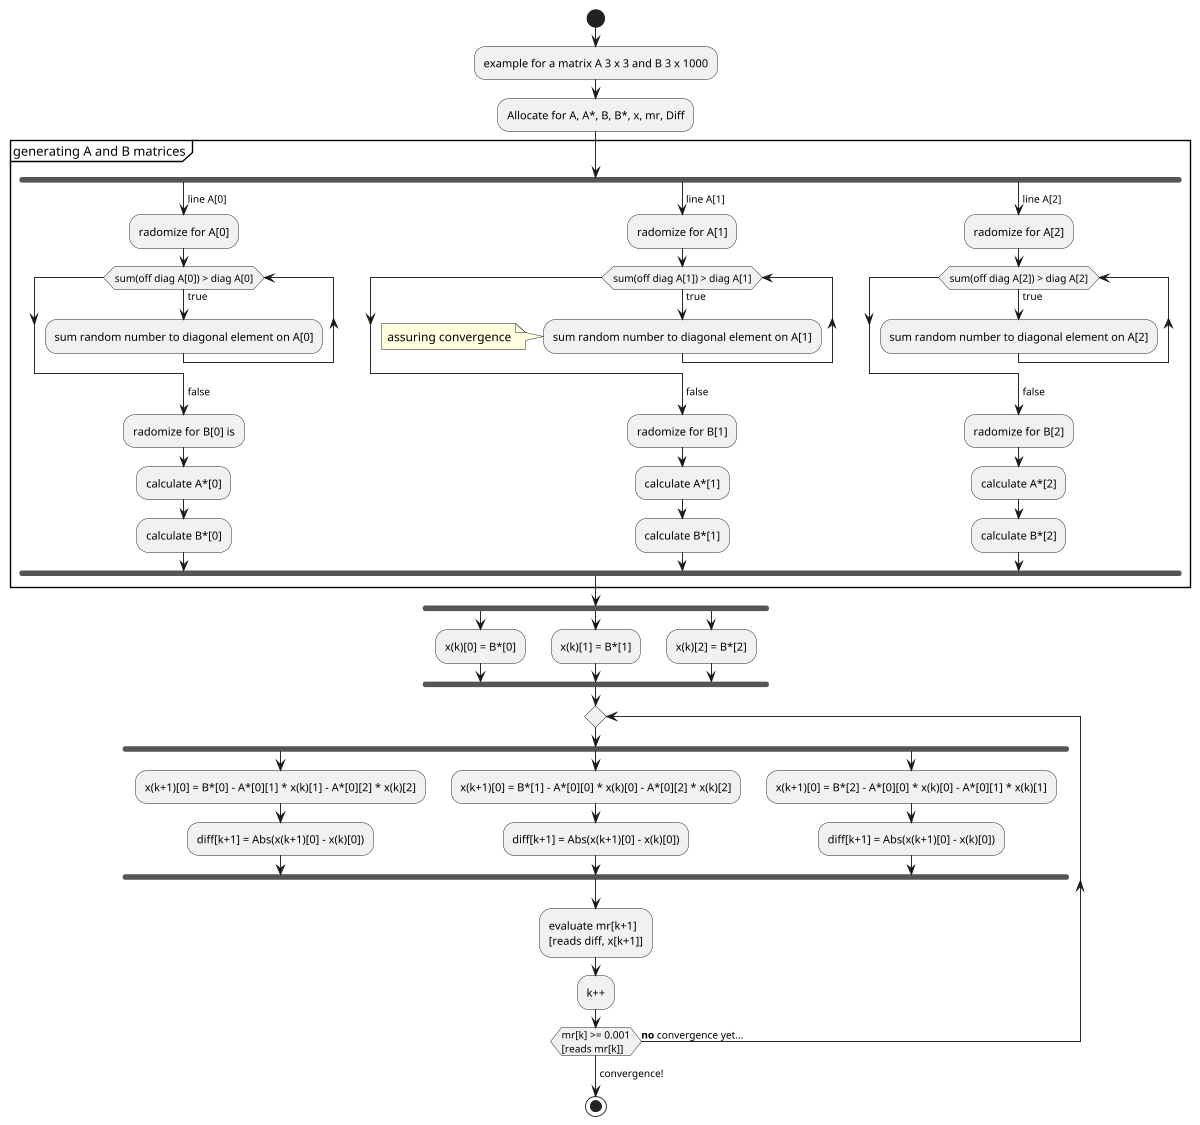 @startuml
scale 1200 width

start

:example for a matrix A 3 x 3 and B 3 x 1000;

:Allocate for A, A*, B, B*, x, mr, Diff;

partition "generating A and B matrices" {
    fork
        ->line A[0];
        :radomize for A[0];
        while (sum(off diag A[0]) > diag A[0]) is (true)
            :sum random number to diagonal element on A[0];
        end while
        ->false;
        :radomize for B[0] is;
        :calculate A*[0];
        :calculate B*[0];
    fork again
        ->line A[1];
        :radomize for A[1];
        while (sum(off diag A[1]) > diag A[1]) is (true)
            :sum random number to diagonal element on A[1];
        end while
        note left
            assuring convergence
        end note
        ->false;
        :radomize for B[1];
        :calculate A*[1];
        :calculate B*[1];
    fork again
        ->line A[2];
        :radomize for A[2];
        while (sum(off diag A[2]) > diag A[2]) is (true)
            :sum random number to diagonal element on A[2];
        end while
        ->false;
        :radomize for B[2];
        :calculate A*[2];
        :calculate B*[2];
    end fork
}
fork
    :x(k)[0] = B*[0];
fork again
    :x(k)[1] = B*[1];
fork again
    :x(k)[2] = B*[2];
end fork
':Convergence Test on A* matrix\n[reads A*];

repeat
    fork
        :x(k+1)[0] = B*[0] - A*[0][1] * x(k)[1] - A*[0][2] * x(k)[2];
        :diff[k+1] = Abs(x(k+1)[0] - x(k)[0]);
    fork again
        :x(k+1)[0] = B*[1] - A*[0][0] * x(k)[0] - A*[0][2] * x(k)[2];
        :diff[k+1] = Abs(x(k+1)[0] - x(k)[0]);
    fork again
        :x(k+1)[0] = B*[2] - A*[0][0] * x(k)[0] - A*[0][1] * x(k)[1];
        :diff[k+1] = Abs(x(k+1)[0] - x(k)[0]);
    end fork
    :evaluate mr[k+1]\n[reads diff, x[k+1]];
    :k++;
repeat while (mr[k] >= 0.001\n[reads mr[k]]) is (**no** convergence yet...)
->convergence!;
stop
@enduml


@startuml
salt
{
  Just plain text
  [This is my button]
  ()  Unchecked radio
  (X) Checked radio
  []  Unchecked box
  [X] Checked box
  "Enter text here   "
  ^This is a droplist^
}
@enduml

@startuml
:<math>int_0^1f(x)dx</math>;
:<math>x^2+y_1+z_12^34</math>;
note right
Try also
<math>d/dxf(x)=lim_(h->0)(f(x+h)-f(x))/h</math>
<latex>P(y|\mathbf{x}) \mbox{ or } f(\mathbf{x})+\epsilon</latex>
end note
@enduml
